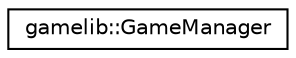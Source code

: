 digraph "Graphical Class Hierarchy"
{
  edge [fontname="Helvetica",fontsize="10",labelfontname="Helvetica",labelfontsize="10"];
  node [fontname="Helvetica",fontsize="10",shape=record];
  rankdir="LR";
  Node0 [label="gamelib::GameManager",height=0.2,width=0.4,color="black", fillcolor="white", style="filled",URL="$classgamelib_1_1_game_manager.html"];
}
